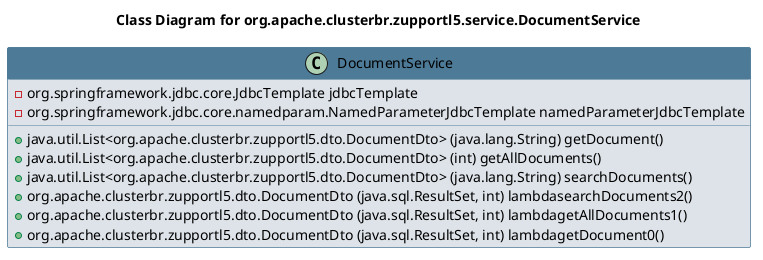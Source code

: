 @startuml 
skinparam class { 
 BackgroundColor #DEE3E9 
 ArrowColor #4D7A97 
 BorderColor #4D7A97 
}
left to right direction 
title Class Diagram for org.apache.clusterbr.zupportl5.service.DocumentService
skinparam titleBackgroundColor White
skinparam classHeaderBackgroundColor #4D7A97 
skinparam stereotypeCBackgroundColor #F8981D 

class DocumentService {
 - org.springframework.jdbc.core.JdbcTemplate jdbcTemplate
 - org.springframework.jdbc.core.namedparam.NamedParameterJdbcTemplate namedParameterJdbcTemplate
 + java.util.List<org.apache.clusterbr.zupportl5.dto.DocumentDto> (java.lang.String) getDocument()
 + java.util.List<org.apache.clusterbr.zupportl5.dto.DocumentDto> (int) getAllDocuments()
 + java.util.List<org.apache.clusterbr.zupportl5.dto.DocumentDto> (java.lang.String) searchDocuments()
 + org.apache.clusterbr.zupportl5.dto.DocumentDto (java.sql.ResultSet, int) lambdasearchDocuments2()
 + org.apache.clusterbr.zupportl5.dto.DocumentDto (java.sql.ResultSet, int) lambdagetAllDocuments1()
 + org.apache.clusterbr.zupportl5.dto.DocumentDto (java.sql.ResultSet, int) lambdagetDocument0()
}
@enduml